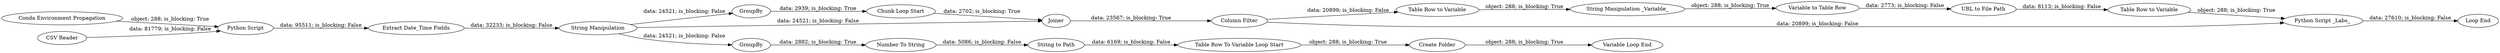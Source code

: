 digraph {
	"-1988556611811201240_30" [label="Python Script _Labs_"]
	"-1988556611811201240_16" [label="Create Folder"]
	"-1988556611811201240_9" [label=Joiner]
	"-1988556611811201240_5" [label="Extract Date_Time Fields"]
	"-1988556611811201240_11" [label="Loop End"]
	"-1988556611811201240_29" [label="Variable to Table Row"]
	"-1988556611811201240_23" [label="String Manipulation _Variable_"]
	"-1988556611811201240_18" [label=GroupBy]
	"-1988556611811201240_8" [label="Chunk Loop Start"]
	"-1988556611811201240_19" [label="Number To String"]
	"-1988556611811201240_15" [label="Table Row To Variable Loop Start"]
	"-1988556611811201240_6" [label="String Manipulation"]
	"-1988556611811201240_3" [label="Python Script"]
	"-1988556611811201240_10" [label="Column Filter"]
	"-1988556611811201240_4" [label="Conda Environment Propagation"]
	"-1988556611811201240_7" [label=GroupBy]
	"-1988556611811201240_1" [label="CSV Reader"]
	"-1988556611811201240_27" [label="Table Row to Variable"]
	"-1988556611811201240_14" [label="String to Path"]
	"-1988556611811201240_20" [label="Table Row to Variable"]
	"-1988556611811201240_17" [label="Variable Loop End"]
	"-1988556611811201240_26" [label="URL to File Path"]
	"-1988556611811201240_14" -> "-1988556611811201240_15" [label="data: 6169; is_blocking: False"]
	"-1988556611811201240_26" -> "-1988556611811201240_27" [label="data: 8113; is_blocking: False"]
	"-1988556611811201240_27" -> "-1988556611811201240_30" [label="object: 288; is_blocking: True"]
	"-1988556611811201240_6" -> "-1988556611811201240_9" [label="data: 24521; is_blocking: False"]
	"-1988556611811201240_3" -> "-1988556611811201240_5" [label="data: 95511; is_blocking: False"]
	"-1988556611811201240_29" -> "-1988556611811201240_26" [label="data: 2773; is_blocking: False"]
	"-1988556611811201240_10" -> "-1988556611811201240_30" [label="data: 20899; is_blocking: False"]
	"-1988556611811201240_30" -> "-1988556611811201240_11" [label="data: 27610; is_blocking: False"]
	"-1988556611811201240_7" -> "-1988556611811201240_8" [label="data: 2939; is_blocking: True"]
	"-1988556611811201240_20" -> "-1988556611811201240_23" [label="object: 288; is_blocking: True"]
	"-1988556611811201240_9" -> "-1988556611811201240_10" [label="data: 23567; is_blocking: True"]
	"-1988556611811201240_6" -> "-1988556611811201240_18" [label="data: 24521; is_blocking: False"]
	"-1988556611811201240_1" -> "-1988556611811201240_3" [label="data: 81779; is_blocking: False"]
	"-1988556611811201240_23" -> "-1988556611811201240_29" [label="object: 288; is_blocking: True"]
	"-1988556611811201240_16" -> "-1988556611811201240_17" [label="object: 288; is_blocking: True"]
	"-1988556611811201240_18" -> "-1988556611811201240_19" [label="data: 2882; is_blocking: True"]
	"-1988556611811201240_10" -> "-1988556611811201240_20" [label="data: 20899; is_blocking: False"]
	"-1988556611811201240_6" -> "-1988556611811201240_7" [label="data: 24521; is_blocking: False"]
	"-1988556611811201240_8" -> "-1988556611811201240_9" [label="data: 2702; is_blocking: True"]
	"-1988556611811201240_15" -> "-1988556611811201240_16" [label="object: 288; is_blocking: True"]
	"-1988556611811201240_4" -> "-1988556611811201240_3" [label="object: 288; is_blocking: True"]
	"-1988556611811201240_19" -> "-1988556611811201240_14" [label="data: 5086; is_blocking: False"]
	"-1988556611811201240_5" -> "-1988556611811201240_6" [label="data: 32233; is_blocking: False"]
	rankdir=LR
}
